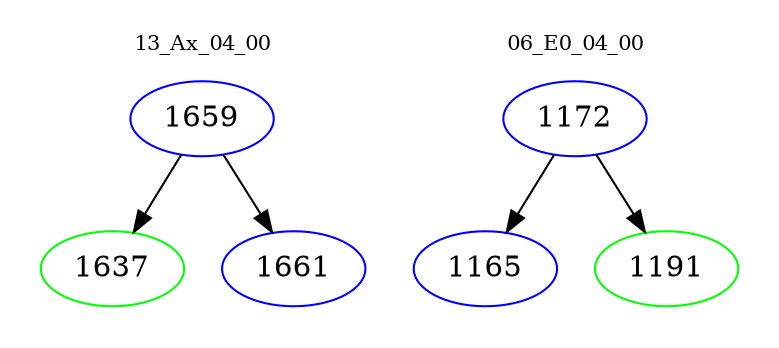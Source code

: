 digraph{
subgraph cluster_0 {
color = white
label = "13_Ax_04_00";
fontsize=10;
T0_1659 [label="1659", color="blue"]
T0_1659 -> T0_1637 [color="black"]
T0_1637 [label="1637", color="green"]
T0_1659 -> T0_1661 [color="black"]
T0_1661 [label="1661", color="blue"]
}
subgraph cluster_1 {
color = white
label = "06_E0_04_00";
fontsize=10;
T1_1172 [label="1172", color="blue"]
T1_1172 -> T1_1165 [color="black"]
T1_1165 [label="1165", color="blue"]
T1_1172 -> T1_1191 [color="black"]
T1_1191 [label="1191", color="green"]
}
}
